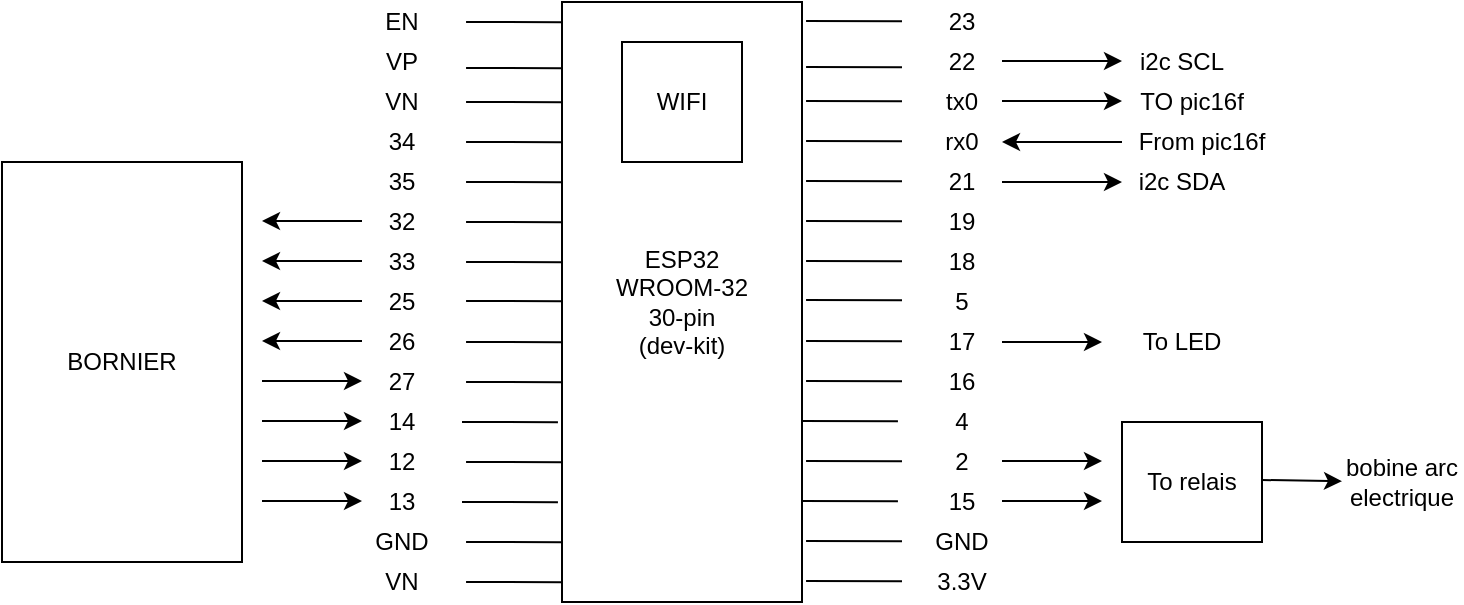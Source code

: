 <mxfile>
    <diagram id="tK_ok0hjHPLQqWNOZ2QU" name="Page-1">
        <mxGraphModel dx="1073" dy="528" grid="1" gridSize="10" guides="1" tooltips="1" connect="1" arrows="1" fold="1" page="1" pageScale="1" pageWidth="827" pageHeight="1169" math="0" shadow="0">
            <root>
                <mxCell id="0"/>
                <mxCell id="1" parent="0"/>
                <mxCell id="GQIfcer_1tYumBVbKyiE-1" value="ESP32&lt;br&gt;WROOM-32&lt;br&gt;30-pin&lt;br&gt;(dev-kit)" style="rounded=0;whiteSpace=wrap;html=1;" parent="1" vertex="1">
                    <mxGeometry x="340" y="150" width="120" height="300" as="geometry"/>
                </mxCell>
                <mxCell id="GQIfcer_1tYumBVbKyiE-3" value="" style="endArrow=none;html=1;exitX=-0.017;exitY=0.077;exitDx=0;exitDy=0;exitPerimeter=0;" parent="1" edge="1">
                    <mxGeometry width="50" height="50" relative="1" as="geometry">
                        <mxPoint x="340.0" y="183.1" as="sourcePoint"/>
                        <mxPoint x="292.04" y="183" as="targetPoint"/>
                    </mxGeometry>
                </mxCell>
                <mxCell id="GQIfcer_1tYumBVbKyiE-4" value="" style="endArrow=none;html=1;exitX=-0.017;exitY=0.077;exitDx=0;exitDy=0;exitPerimeter=0;" parent="1" edge="1">
                    <mxGeometry width="50" height="50" relative="1" as="geometry">
                        <mxPoint x="340.0" y="200.1" as="sourcePoint"/>
                        <mxPoint x="292.04" y="200" as="targetPoint"/>
                    </mxGeometry>
                </mxCell>
                <mxCell id="GQIfcer_1tYumBVbKyiE-5" value="" style="endArrow=none;html=1;exitX=-0.017;exitY=0.077;exitDx=0;exitDy=0;exitPerimeter=0;" parent="1" edge="1">
                    <mxGeometry width="50" height="50" relative="1" as="geometry">
                        <mxPoint x="340.0" y="220.1" as="sourcePoint"/>
                        <mxPoint x="292.04" y="220" as="targetPoint"/>
                    </mxGeometry>
                </mxCell>
                <mxCell id="GQIfcer_1tYumBVbKyiE-6" value="" style="endArrow=none;html=1;exitX=-0.017;exitY=0.077;exitDx=0;exitDy=0;exitPerimeter=0;" parent="1" edge="1">
                    <mxGeometry width="50" height="50" relative="1" as="geometry">
                        <mxPoint x="340.0" y="240.1" as="sourcePoint"/>
                        <mxPoint x="292.04" y="240" as="targetPoint"/>
                    </mxGeometry>
                </mxCell>
                <mxCell id="GQIfcer_1tYumBVbKyiE-7" value="" style="endArrow=none;html=1;exitX=-0.017;exitY=0.077;exitDx=0;exitDy=0;exitPerimeter=0;" parent="1" edge="1">
                    <mxGeometry width="50" height="50" relative="1" as="geometry">
                        <mxPoint x="340.0" y="260.1" as="sourcePoint"/>
                        <mxPoint x="292.04" y="260" as="targetPoint"/>
                    </mxGeometry>
                </mxCell>
                <mxCell id="GQIfcer_1tYumBVbKyiE-8" value="" style="endArrow=none;html=1;exitX=-0.017;exitY=0.077;exitDx=0;exitDy=0;exitPerimeter=0;" parent="1" edge="1">
                    <mxGeometry width="50" height="50" relative="1" as="geometry">
                        <mxPoint x="340.0" y="280.1" as="sourcePoint"/>
                        <mxPoint x="292.04" y="280" as="targetPoint"/>
                    </mxGeometry>
                </mxCell>
                <mxCell id="GQIfcer_1tYumBVbKyiE-9" value="" style="endArrow=none;html=1;exitX=-0.017;exitY=0.077;exitDx=0;exitDy=0;exitPerimeter=0;" parent="1" edge="1">
                    <mxGeometry width="50" height="50" relative="1" as="geometry">
                        <mxPoint x="340.0" y="299.6" as="sourcePoint"/>
                        <mxPoint x="292.04" y="299.5" as="targetPoint"/>
                    </mxGeometry>
                </mxCell>
                <mxCell id="GQIfcer_1tYumBVbKyiE-10" value="" style="endArrow=none;html=1;exitX=-0.017;exitY=0.077;exitDx=0;exitDy=0;exitPerimeter=0;" parent="1" edge="1">
                    <mxGeometry width="50" height="50" relative="1" as="geometry">
                        <mxPoint x="340.0" y="320.1" as="sourcePoint"/>
                        <mxPoint x="292.04" y="320" as="targetPoint"/>
                    </mxGeometry>
                </mxCell>
                <mxCell id="GQIfcer_1tYumBVbKyiE-11" value="" style="endArrow=none;html=1;exitX=-0.017;exitY=0.077;exitDx=0;exitDy=0;exitPerimeter=0;" parent="1" edge="1">
                    <mxGeometry width="50" height="50" relative="1" as="geometry">
                        <mxPoint x="340.0" y="340.1" as="sourcePoint"/>
                        <mxPoint x="292.04" y="340" as="targetPoint"/>
                    </mxGeometry>
                </mxCell>
                <mxCell id="GQIfcer_1tYumBVbKyiE-12" value="" style="endArrow=none;html=1;exitX=-0.017;exitY=0.077;exitDx=0;exitDy=0;exitPerimeter=0;" parent="1" edge="1">
                    <mxGeometry width="50" height="50" relative="1" as="geometry">
                        <mxPoint x="337.96" y="360.1" as="sourcePoint"/>
                        <mxPoint x="290" y="360" as="targetPoint"/>
                    </mxGeometry>
                </mxCell>
                <mxCell id="GQIfcer_1tYumBVbKyiE-13" value="" style="endArrow=none;html=1;exitX=-0.017;exitY=0.077;exitDx=0;exitDy=0;exitPerimeter=0;" parent="1" edge="1">
                    <mxGeometry width="50" height="50" relative="1" as="geometry">
                        <mxPoint x="340.0" y="380.1" as="sourcePoint"/>
                        <mxPoint x="292.04" y="380" as="targetPoint"/>
                    </mxGeometry>
                </mxCell>
                <mxCell id="GQIfcer_1tYumBVbKyiE-14" value="" style="endArrow=none;html=1;exitX=-0.017;exitY=0.077;exitDx=0;exitDy=0;exitPerimeter=0;" parent="1" edge="1">
                    <mxGeometry width="50" height="50" relative="1" as="geometry">
                        <mxPoint x="337.96" y="400.1" as="sourcePoint"/>
                        <mxPoint x="290" y="400" as="targetPoint"/>
                    </mxGeometry>
                </mxCell>
                <mxCell id="GQIfcer_1tYumBVbKyiE-15" value="" style="endArrow=none;html=1;exitX=-0.017;exitY=0.077;exitDx=0;exitDy=0;exitPerimeter=0;" parent="1" edge="1">
                    <mxGeometry width="50" height="50" relative="1" as="geometry">
                        <mxPoint x="340.0" y="420.1" as="sourcePoint"/>
                        <mxPoint x="292.04" y="420" as="targetPoint"/>
                    </mxGeometry>
                </mxCell>
                <mxCell id="GQIfcer_1tYumBVbKyiE-16" value="" style="endArrow=none;html=1;exitX=-0.017;exitY=0.077;exitDx=0;exitDy=0;exitPerimeter=0;" parent="1" edge="1">
                    <mxGeometry width="50" height="50" relative="1" as="geometry">
                        <mxPoint x="340" y="440.1" as="sourcePoint"/>
                        <mxPoint x="292.04" y="440" as="targetPoint"/>
                    </mxGeometry>
                </mxCell>
                <mxCell id="GQIfcer_1tYumBVbKyiE-17" value="" style="endArrow=none;html=1;exitX=-0.017;exitY=0.077;exitDx=0;exitDy=0;exitPerimeter=0;" parent="1" edge="1">
                    <mxGeometry width="50" height="50" relative="1" as="geometry">
                        <mxPoint x="340" y="160.1" as="sourcePoint"/>
                        <mxPoint x="292.04" y="160" as="targetPoint"/>
                    </mxGeometry>
                </mxCell>
                <mxCell id="GQIfcer_1tYumBVbKyiE-18" value="" style="endArrow=none;html=1;exitX=-0.017;exitY=0.077;exitDx=0;exitDy=0;exitPerimeter=0;" parent="1" edge="1">
                    <mxGeometry width="50" height="50" relative="1" as="geometry">
                        <mxPoint x="510" y="182.6" as="sourcePoint"/>
                        <mxPoint x="462.04" y="182.5" as="targetPoint"/>
                    </mxGeometry>
                </mxCell>
                <mxCell id="GQIfcer_1tYumBVbKyiE-19" value="" style="endArrow=none;html=1;exitX=-0.017;exitY=0.077;exitDx=0;exitDy=0;exitPerimeter=0;" parent="1" edge="1">
                    <mxGeometry width="50" height="50" relative="1" as="geometry">
                        <mxPoint x="510" y="199.6" as="sourcePoint"/>
                        <mxPoint x="462.04" y="199.5" as="targetPoint"/>
                    </mxGeometry>
                </mxCell>
                <mxCell id="GQIfcer_1tYumBVbKyiE-20" value="" style="endArrow=none;html=1;exitX=-0.017;exitY=0.077;exitDx=0;exitDy=0;exitPerimeter=0;" parent="1" edge="1">
                    <mxGeometry width="50" height="50" relative="1" as="geometry">
                        <mxPoint x="510" y="219.6" as="sourcePoint"/>
                        <mxPoint x="462.04" y="219.5" as="targetPoint"/>
                    </mxGeometry>
                </mxCell>
                <mxCell id="GQIfcer_1tYumBVbKyiE-21" value="" style="endArrow=none;html=1;exitX=-0.017;exitY=0.077;exitDx=0;exitDy=0;exitPerimeter=0;" parent="1" edge="1">
                    <mxGeometry width="50" height="50" relative="1" as="geometry">
                        <mxPoint x="510" y="239.6" as="sourcePoint"/>
                        <mxPoint x="462.04" y="239.5" as="targetPoint"/>
                    </mxGeometry>
                </mxCell>
                <mxCell id="GQIfcer_1tYumBVbKyiE-22" value="" style="endArrow=none;html=1;exitX=-0.017;exitY=0.077;exitDx=0;exitDy=0;exitPerimeter=0;" parent="1" edge="1">
                    <mxGeometry width="50" height="50" relative="1" as="geometry">
                        <mxPoint x="510" y="259.6" as="sourcePoint"/>
                        <mxPoint x="462.04" y="259.5" as="targetPoint"/>
                    </mxGeometry>
                </mxCell>
                <mxCell id="GQIfcer_1tYumBVbKyiE-23" value="" style="endArrow=none;html=1;exitX=-0.017;exitY=0.077;exitDx=0;exitDy=0;exitPerimeter=0;" parent="1" edge="1">
                    <mxGeometry width="50" height="50" relative="1" as="geometry">
                        <mxPoint x="510" y="279.6" as="sourcePoint"/>
                        <mxPoint x="462.04" y="279.5" as="targetPoint"/>
                    </mxGeometry>
                </mxCell>
                <mxCell id="GQIfcer_1tYumBVbKyiE-24" value="" style="endArrow=none;html=1;exitX=-0.017;exitY=0.077;exitDx=0;exitDy=0;exitPerimeter=0;" parent="1" edge="1">
                    <mxGeometry width="50" height="50" relative="1" as="geometry">
                        <mxPoint x="510" y="299.1" as="sourcePoint"/>
                        <mxPoint x="462.04" y="299" as="targetPoint"/>
                    </mxGeometry>
                </mxCell>
                <mxCell id="GQIfcer_1tYumBVbKyiE-25" value="" style="endArrow=none;html=1;exitX=-0.017;exitY=0.077;exitDx=0;exitDy=0;exitPerimeter=0;" parent="1" edge="1">
                    <mxGeometry width="50" height="50" relative="1" as="geometry">
                        <mxPoint x="510" y="319.6" as="sourcePoint"/>
                        <mxPoint x="462.04" y="319.5" as="targetPoint"/>
                    </mxGeometry>
                </mxCell>
                <mxCell id="GQIfcer_1tYumBVbKyiE-26" value="" style="endArrow=none;html=1;exitX=-0.017;exitY=0.077;exitDx=0;exitDy=0;exitPerimeter=0;" parent="1" edge="1">
                    <mxGeometry width="50" height="50" relative="1" as="geometry">
                        <mxPoint x="510" y="339.6" as="sourcePoint"/>
                        <mxPoint x="462.04" y="339.5" as="targetPoint"/>
                    </mxGeometry>
                </mxCell>
                <mxCell id="GQIfcer_1tYumBVbKyiE-27" value="" style="endArrow=none;html=1;exitX=-0.017;exitY=0.077;exitDx=0;exitDy=0;exitPerimeter=0;" parent="1" edge="1">
                    <mxGeometry width="50" height="50" relative="1" as="geometry">
                        <mxPoint x="507.96" y="359.6" as="sourcePoint"/>
                        <mxPoint x="460" y="359.5" as="targetPoint"/>
                    </mxGeometry>
                </mxCell>
                <mxCell id="GQIfcer_1tYumBVbKyiE-28" value="" style="endArrow=none;html=1;exitX=-0.017;exitY=0.077;exitDx=0;exitDy=0;exitPerimeter=0;" parent="1" edge="1">
                    <mxGeometry width="50" height="50" relative="1" as="geometry">
                        <mxPoint x="510" y="379.6" as="sourcePoint"/>
                        <mxPoint x="462.04" y="379.5" as="targetPoint"/>
                    </mxGeometry>
                </mxCell>
                <mxCell id="GQIfcer_1tYumBVbKyiE-29" value="" style="endArrow=none;html=1;exitX=-0.017;exitY=0.077;exitDx=0;exitDy=0;exitPerimeter=0;" parent="1" edge="1">
                    <mxGeometry width="50" height="50" relative="1" as="geometry">
                        <mxPoint x="507.96" y="399.6" as="sourcePoint"/>
                        <mxPoint x="460" y="399.5" as="targetPoint"/>
                    </mxGeometry>
                </mxCell>
                <mxCell id="GQIfcer_1tYumBVbKyiE-30" value="" style="endArrow=none;html=1;exitX=-0.017;exitY=0.077;exitDx=0;exitDy=0;exitPerimeter=0;" parent="1" edge="1">
                    <mxGeometry width="50" height="50" relative="1" as="geometry">
                        <mxPoint x="510" y="419.6" as="sourcePoint"/>
                        <mxPoint x="462.04" y="419.5" as="targetPoint"/>
                    </mxGeometry>
                </mxCell>
                <mxCell id="GQIfcer_1tYumBVbKyiE-31" value="" style="endArrow=none;html=1;exitX=-0.017;exitY=0.077;exitDx=0;exitDy=0;exitPerimeter=0;" parent="1" edge="1">
                    <mxGeometry width="50" height="50" relative="1" as="geometry">
                        <mxPoint x="510" y="439.6" as="sourcePoint"/>
                        <mxPoint x="462.04" y="439.5" as="targetPoint"/>
                    </mxGeometry>
                </mxCell>
                <mxCell id="GQIfcer_1tYumBVbKyiE-32" value="" style="endArrow=none;html=1;exitX=-0.017;exitY=0.077;exitDx=0;exitDy=0;exitPerimeter=0;" parent="1" edge="1">
                    <mxGeometry width="50" height="50" relative="1" as="geometry">
                        <mxPoint x="510" y="159.6" as="sourcePoint"/>
                        <mxPoint x="462.04" y="159.5" as="targetPoint"/>
                    </mxGeometry>
                </mxCell>
                <mxCell id="GQIfcer_1tYumBVbKyiE-33" value="WIFI" style="rounded=0;whiteSpace=wrap;html=1;" parent="1" vertex="1">
                    <mxGeometry x="370" y="170" width="60" height="60" as="geometry"/>
                </mxCell>
                <mxCell id="GQIfcer_1tYumBVbKyiE-34" value="3.3V" style="text;html=1;strokeColor=none;fillColor=none;align=center;verticalAlign=middle;whiteSpace=wrap;rounded=0;" parent="1" vertex="1">
                    <mxGeometry x="520" y="430" width="40" height="20" as="geometry"/>
                </mxCell>
                <mxCell id="GQIfcer_1tYumBVbKyiE-35" value="GND" style="text;html=1;strokeColor=none;fillColor=none;align=center;verticalAlign=middle;whiteSpace=wrap;rounded=0;" parent="1" vertex="1">
                    <mxGeometry x="520" y="410" width="40" height="20" as="geometry"/>
                </mxCell>
                <mxCell id="GQIfcer_1tYumBVbKyiE-36" value="15" style="text;html=1;strokeColor=none;fillColor=none;align=center;verticalAlign=middle;whiteSpace=wrap;rounded=0;" parent="1" vertex="1">
                    <mxGeometry x="520" y="390" width="40" height="20" as="geometry"/>
                </mxCell>
                <mxCell id="GQIfcer_1tYumBVbKyiE-37" value="2" style="text;html=1;strokeColor=none;fillColor=none;align=center;verticalAlign=middle;whiteSpace=wrap;rounded=0;" parent="1" vertex="1">
                    <mxGeometry x="520" y="370" width="40" height="20" as="geometry"/>
                </mxCell>
                <mxCell id="GQIfcer_1tYumBVbKyiE-38" value="4" style="text;html=1;strokeColor=none;fillColor=none;align=center;verticalAlign=middle;whiteSpace=wrap;rounded=0;" parent="1" vertex="1">
                    <mxGeometry x="520" y="350" width="40" height="20" as="geometry"/>
                </mxCell>
                <mxCell id="GQIfcer_1tYumBVbKyiE-39" value="16" style="text;html=1;strokeColor=none;fillColor=none;align=center;verticalAlign=middle;whiteSpace=wrap;rounded=0;" parent="1" vertex="1">
                    <mxGeometry x="520" y="330" width="40" height="20" as="geometry"/>
                </mxCell>
                <mxCell id="GQIfcer_1tYumBVbKyiE-40" value="17" style="text;html=1;strokeColor=none;fillColor=none;align=center;verticalAlign=middle;whiteSpace=wrap;rounded=0;" parent="1" vertex="1">
                    <mxGeometry x="520" y="310" width="40" height="20" as="geometry"/>
                </mxCell>
                <mxCell id="GQIfcer_1tYumBVbKyiE-41" value="5" style="text;html=1;strokeColor=none;fillColor=none;align=center;verticalAlign=middle;whiteSpace=wrap;rounded=0;" parent="1" vertex="1">
                    <mxGeometry x="520" y="290" width="40" height="20" as="geometry"/>
                </mxCell>
                <mxCell id="GQIfcer_1tYumBVbKyiE-42" value="18" style="text;html=1;strokeColor=none;fillColor=none;align=center;verticalAlign=middle;whiteSpace=wrap;rounded=0;" parent="1" vertex="1">
                    <mxGeometry x="520" y="270" width="40" height="20" as="geometry"/>
                </mxCell>
                <mxCell id="GQIfcer_1tYumBVbKyiE-43" value="19" style="text;html=1;strokeColor=none;fillColor=none;align=center;verticalAlign=middle;whiteSpace=wrap;rounded=0;" parent="1" vertex="1">
                    <mxGeometry x="520" y="250" width="40" height="20" as="geometry"/>
                </mxCell>
                <mxCell id="GQIfcer_1tYumBVbKyiE-44" value="21" style="text;html=1;strokeColor=none;fillColor=none;align=center;verticalAlign=middle;whiteSpace=wrap;rounded=0;" parent="1" vertex="1">
                    <mxGeometry x="520" y="230" width="40" height="20" as="geometry"/>
                </mxCell>
                <mxCell id="GQIfcer_1tYumBVbKyiE-45" value="rx0" style="text;html=1;strokeColor=none;fillColor=none;align=center;verticalAlign=middle;whiteSpace=wrap;rounded=0;" parent="1" vertex="1">
                    <mxGeometry x="520" y="210" width="40" height="20" as="geometry"/>
                </mxCell>
                <mxCell id="GQIfcer_1tYumBVbKyiE-46" value="tx0" style="text;html=1;strokeColor=none;fillColor=none;align=center;verticalAlign=middle;whiteSpace=wrap;rounded=0;" parent="1" vertex="1">
                    <mxGeometry x="520" y="190" width="40" height="20" as="geometry"/>
                </mxCell>
                <mxCell id="GQIfcer_1tYumBVbKyiE-47" value="22" style="text;html=1;strokeColor=none;fillColor=none;align=center;verticalAlign=middle;whiteSpace=wrap;rounded=0;" parent="1" vertex="1">
                    <mxGeometry x="520" y="170" width="40" height="20" as="geometry"/>
                </mxCell>
                <mxCell id="GQIfcer_1tYumBVbKyiE-48" value="23" style="text;html=1;strokeColor=none;fillColor=none;align=center;verticalAlign=middle;whiteSpace=wrap;rounded=0;" parent="1" vertex="1">
                    <mxGeometry x="520" y="150" width="40" height="20" as="geometry"/>
                </mxCell>
                <mxCell id="GQIfcer_1tYumBVbKyiE-49" value="VN" style="text;html=1;strokeColor=none;fillColor=none;align=center;verticalAlign=middle;whiteSpace=wrap;rounded=0;" parent="1" vertex="1">
                    <mxGeometry x="240" y="430" width="40" height="20" as="geometry"/>
                </mxCell>
                <mxCell id="GQIfcer_1tYumBVbKyiE-50" value="GND" style="text;html=1;strokeColor=none;fillColor=none;align=center;verticalAlign=middle;whiteSpace=wrap;rounded=0;" parent="1" vertex="1">
                    <mxGeometry x="240" y="410" width="40" height="20" as="geometry"/>
                </mxCell>
                <mxCell id="GQIfcer_1tYumBVbKyiE-51" value="13" style="text;html=1;strokeColor=none;fillColor=none;align=center;verticalAlign=middle;whiteSpace=wrap;rounded=0;" parent="1" vertex="1">
                    <mxGeometry x="240" y="390" width="40" height="20" as="geometry"/>
                </mxCell>
                <mxCell id="GQIfcer_1tYumBVbKyiE-52" value="12" style="text;html=1;strokeColor=none;fillColor=none;align=center;verticalAlign=middle;whiteSpace=wrap;rounded=0;" parent="1" vertex="1">
                    <mxGeometry x="240" y="370" width="40" height="20" as="geometry"/>
                </mxCell>
                <mxCell id="GQIfcer_1tYumBVbKyiE-53" value="14" style="text;html=1;strokeColor=none;fillColor=none;align=center;verticalAlign=middle;whiteSpace=wrap;rounded=0;" parent="1" vertex="1">
                    <mxGeometry x="240" y="350" width="40" height="20" as="geometry"/>
                </mxCell>
                <mxCell id="GQIfcer_1tYumBVbKyiE-54" value="27" style="text;html=1;strokeColor=none;fillColor=none;align=center;verticalAlign=middle;whiteSpace=wrap;rounded=0;" parent="1" vertex="1">
                    <mxGeometry x="240" y="330" width="40" height="20" as="geometry"/>
                </mxCell>
                <mxCell id="GQIfcer_1tYumBVbKyiE-55" value="26" style="text;html=1;strokeColor=none;fillColor=none;align=center;verticalAlign=middle;whiteSpace=wrap;rounded=0;" parent="1" vertex="1">
                    <mxGeometry x="240" y="310" width="40" height="20" as="geometry"/>
                </mxCell>
                <mxCell id="GQIfcer_1tYumBVbKyiE-56" value="25" style="text;html=1;strokeColor=none;fillColor=none;align=center;verticalAlign=middle;whiteSpace=wrap;rounded=0;" parent="1" vertex="1">
                    <mxGeometry x="240" y="290" width="40" height="20" as="geometry"/>
                </mxCell>
                <mxCell id="GQIfcer_1tYumBVbKyiE-57" value="33" style="text;html=1;strokeColor=none;fillColor=none;align=center;verticalAlign=middle;whiteSpace=wrap;rounded=0;" parent="1" vertex="1">
                    <mxGeometry x="240" y="270" width="40" height="20" as="geometry"/>
                </mxCell>
                <mxCell id="GQIfcer_1tYumBVbKyiE-58" value="32" style="text;html=1;strokeColor=none;fillColor=none;align=center;verticalAlign=middle;whiteSpace=wrap;rounded=0;" parent="1" vertex="1">
                    <mxGeometry x="240" y="250" width="40" height="20" as="geometry"/>
                </mxCell>
                <mxCell id="GQIfcer_1tYumBVbKyiE-59" value="35" style="text;html=1;strokeColor=none;fillColor=none;align=center;verticalAlign=middle;whiteSpace=wrap;rounded=0;" parent="1" vertex="1">
                    <mxGeometry x="240" y="230" width="40" height="20" as="geometry"/>
                </mxCell>
                <mxCell id="GQIfcer_1tYumBVbKyiE-60" value="34" style="text;html=1;strokeColor=none;fillColor=none;align=center;verticalAlign=middle;whiteSpace=wrap;rounded=0;" parent="1" vertex="1">
                    <mxGeometry x="240" y="210" width="40" height="20" as="geometry"/>
                </mxCell>
                <mxCell id="GQIfcer_1tYumBVbKyiE-61" value="VN" style="text;html=1;strokeColor=none;fillColor=none;align=center;verticalAlign=middle;whiteSpace=wrap;rounded=0;" parent="1" vertex="1">
                    <mxGeometry x="240" y="190" width="40" height="20" as="geometry"/>
                </mxCell>
                <mxCell id="GQIfcer_1tYumBVbKyiE-62" value="VP" style="text;html=1;strokeColor=none;fillColor=none;align=center;verticalAlign=middle;whiteSpace=wrap;rounded=0;" parent="1" vertex="1">
                    <mxGeometry x="240" y="170" width="40" height="20" as="geometry"/>
                </mxCell>
                <mxCell id="GQIfcer_1tYumBVbKyiE-63" value="EN" style="text;html=1;strokeColor=none;fillColor=none;align=center;verticalAlign=middle;whiteSpace=wrap;rounded=0;" parent="1" vertex="1">
                    <mxGeometry x="240" y="150" width="40" height="20" as="geometry"/>
                </mxCell>
                <mxCell id="GQIfcer_1tYumBVbKyiE-64" value="" style="endArrow=classic;html=1;" parent="1" edge="1">
                    <mxGeometry width="50" height="50" relative="1" as="geometry">
                        <mxPoint x="560" y="240" as="sourcePoint"/>
                        <mxPoint x="620" y="240" as="targetPoint"/>
                    </mxGeometry>
                </mxCell>
                <mxCell id="GQIfcer_1tYumBVbKyiE-65" value="" style="endArrow=classic;html=1;" parent="1" edge="1">
                    <mxGeometry width="50" height="50" relative="1" as="geometry">
                        <mxPoint x="560" y="179.5" as="sourcePoint"/>
                        <mxPoint x="620" y="179.5" as="targetPoint"/>
                    </mxGeometry>
                </mxCell>
                <mxCell id="GQIfcer_1tYumBVbKyiE-66" value="i2c SDA" style="text;html=1;strokeColor=none;fillColor=none;align=center;verticalAlign=middle;whiteSpace=wrap;rounded=0;" parent="1" vertex="1">
                    <mxGeometry x="620" y="230" width="60" height="20" as="geometry"/>
                </mxCell>
                <mxCell id="GQIfcer_1tYumBVbKyiE-67" value="i2c SCL" style="text;html=1;strokeColor=none;fillColor=none;align=center;verticalAlign=middle;whiteSpace=wrap;rounded=0;" parent="1" vertex="1">
                    <mxGeometry x="625" y="170" width="50" height="20" as="geometry"/>
                </mxCell>
                <mxCell id="GQIfcer_1tYumBVbKyiE-68" value="" style="endArrow=none;html=1;startArrow=classic;startFill=1;endFill=0;" parent="1" edge="1">
                    <mxGeometry width="50" height="50" relative="1" as="geometry">
                        <mxPoint x="560" y="220" as="sourcePoint"/>
                        <mxPoint x="620" y="220" as="targetPoint"/>
                    </mxGeometry>
                </mxCell>
                <mxCell id="GQIfcer_1tYumBVbKyiE-69" value="From pic16f" style="text;html=1;strokeColor=none;fillColor=none;align=center;verticalAlign=middle;whiteSpace=wrap;rounded=0;" parent="1" vertex="1">
                    <mxGeometry x="620" y="210" width="80" height="20" as="geometry"/>
                </mxCell>
                <mxCell id="GQIfcer_1tYumBVbKyiE-70" value="" style="endArrow=classic;html=1;" parent="1" edge="1">
                    <mxGeometry width="50" height="50" relative="1" as="geometry">
                        <mxPoint x="240" y="259.5" as="sourcePoint"/>
                        <mxPoint x="190" y="259.5" as="targetPoint"/>
                    </mxGeometry>
                </mxCell>
                <mxCell id="GQIfcer_1tYumBVbKyiE-71" value="" style="endArrow=classic;html=1;" parent="1" edge="1">
                    <mxGeometry width="50" height="50" relative="1" as="geometry">
                        <mxPoint x="240" y="279.5" as="sourcePoint"/>
                        <mxPoint x="190" y="279.5" as="targetPoint"/>
                    </mxGeometry>
                </mxCell>
                <mxCell id="GQIfcer_1tYumBVbKyiE-72" value="" style="endArrow=classic;html=1;" parent="1" edge="1">
                    <mxGeometry width="50" height="50" relative="1" as="geometry">
                        <mxPoint x="240" y="299.5" as="sourcePoint"/>
                        <mxPoint x="190" y="299.5" as="targetPoint"/>
                    </mxGeometry>
                </mxCell>
                <mxCell id="GQIfcer_1tYumBVbKyiE-73" value="" style="endArrow=classic;html=1;" parent="1" edge="1">
                    <mxGeometry width="50" height="50" relative="1" as="geometry">
                        <mxPoint x="240" y="319.5" as="sourcePoint"/>
                        <mxPoint x="190" y="319.5" as="targetPoint"/>
                    </mxGeometry>
                </mxCell>
                <mxCell id="GQIfcer_1tYumBVbKyiE-74" value="" style="endArrow=none;html=1;startArrow=classic;startFill=1;endFill=0;" parent="1" edge="1">
                    <mxGeometry width="50" height="50" relative="1" as="geometry">
                        <mxPoint x="240" y="339.5" as="sourcePoint"/>
                        <mxPoint x="190" y="339.5" as="targetPoint"/>
                    </mxGeometry>
                </mxCell>
                <mxCell id="GQIfcer_1tYumBVbKyiE-75" value="" style="endArrow=none;html=1;startArrow=classic;startFill=1;endFill=0;" parent="1" edge="1">
                    <mxGeometry width="50" height="50" relative="1" as="geometry">
                        <mxPoint x="240" y="359.5" as="sourcePoint"/>
                        <mxPoint x="190" y="359.5" as="targetPoint"/>
                    </mxGeometry>
                </mxCell>
                <mxCell id="GQIfcer_1tYumBVbKyiE-78" value="BORNIER" style="rounded=0;whiteSpace=wrap;html=1;" parent="1" vertex="1">
                    <mxGeometry x="60" y="230" width="120" height="200" as="geometry"/>
                </mxCell>
                <mxCell id="GQIfcer_1tYumBVbKyiE-79" value="" style="endArrow=classic;html=1;" parent="1" edge="1">
                    <mxGeometry width="50" height="50" relative="1" as="geometry">
                        <mxPoint x="560" y="379.5" as="sourcePoint"/>
                        <mxPoint x="610" y="379.5" as="targetPoint"/>
                    </mxGeometry>
                </mxCell>
                <mxCell id="GQIfcer_1tYumBVbKyiE-80" value="" style="endArrow=classic;html=1;" parent="1" edge="1">
                    <mxGeometry width="50" height="50" relative="1" as="geometry">
                        <mxPoint x="560" y="399.5" as="sourcePoint"/>
                        <mxPoint x="610" y="399.5" as="targetPoint"/>
                    </mxGeometry>
                </mxCell>
                <mxCell id="GQIfcer_1tYumBVbKyiE-81" value="To relais" style="rounded=0;whiteSpace=wrap;html=1;" parent="1" vertex="1">
                    <mxGeometry x="620" y="360" width="70" height="60" as="geometry"/>
                </mxCell>
                <mxCell id="l42J0fGlvlOmYeVjQ-0U-1" value="" style="endArrow=classic;html=1;rounded=0;exitX=1;exitY=0.5;exitDx=0;exitDy=0;" parent="1" source="GQIfcer_1tYumBVbKyiE-40" edge="1">
                    <mxGeometry width="50" height="50" relative="1" as="geometry">
                        <mxPoint x="600" y="340" as="sourcePoint"/>
                        <mxPoint x="610" y="320" as="targetPoint"/>
                    </mxGeometry>
                </mxCell>
                <mxCell id="l42J0fGlvlOmYeVjQ-0U-2" value="To LED" style="text;html=1;align=center;verticalAlign=middle;whiteSpace=wrap;rounded=0;" parent="1" vertex="1">
                    <mxGeometry x="620" y="305" width="60" height="30" as="geometry"/>
                </mxCell>
                <mxCell id="l42J0fGlvlOmYeVjQ-0U-4" value="" style="endArrow=none;html=1;startArrow=classic;startFill=1;endFill=0;" parent="1" edge="1">
                    <mxGeometry width="50" height="50" relative="1" as="geometry">
                        <mxPoint x="240" y="379.5" as="sourcePoint"/>
                        <mxPoint x="190" y="379.5" as="targetPoint"/>
                    </mxGeometry>
                </mxCell>
                <mxCell id="l42J0fGlvlOmYeVjQ-0U-5" value="" style="endArrow=none;html=1;startArrow=classic;startFill=1;endFill=0;" parent="1" edge="1">
                    <mxGeometry width="50" height="50" relative="1" as="geometry">
                        <mxPoint x="240" y="399.5" as="sourcePoint"/>
                        <mxPoint x="190" y="399.5" as="targetPoint"/>
                    </mxGeometry>
                </mxCell>
                <mxCell id="l42J0fGlvlOmYeVjQ-0U-6" value="" style="endArrow=classic;html=1;rounded=0;exitX=1;exitY=0.5;exitDx=0;exitDy=0;" parent="1" target="l42J0fGlvlOmYeVjQ-0U-7" edge="1">
                    <mxGeometry width="50" height="50" relative="1" as="geometry">
                        <mxPoint x="690" y="389" as="sourcePoint"/>
                        <mxPoint x="740" y="389" as="targetPoint"/>
                    </mxGeometry>
                </mxCell>
                <mxCell id="l42J0fGlvlOmYeVjQ-0U-7" value="bobine arc&lt;br&gt;electrique" style="text;html=1;align=center;verticalAlign=middle;whiteSpace=wrap;rounded=0;" parent="1" vertex="1">
                    <mxGeometry x="730" y="375" width="60" height="30" as="geometry"/>
                </mxCell>
                <mxCell id="4" value="" style="endArrow=classic;html=1;" edge="1" parent="1">
                    <mxGeometry width="50" height="50" relative="1" as="geometry">
                        <mxPoint x="560" y="199.5" as="sourcePoint"/>
                        <mxPoint x="620" y="199.5" as="targetPoint"/>
                    </mxGeometry>
                </mxCell>
                <mxCell id="5" value="TO pic16f" style="text;html=1;strokeColor=none;fillColor=none;align=center;verticalAlign=middle;whiteSpace=wrap;rounded=0;" vertex="1" parent="1">
                    <mxGeometry x="615" y="190" width="80" height="20" as="geometry"/>
                </mxCell>
            </root>
        </mxGraphModel>
    </diagram>
</mxfile>